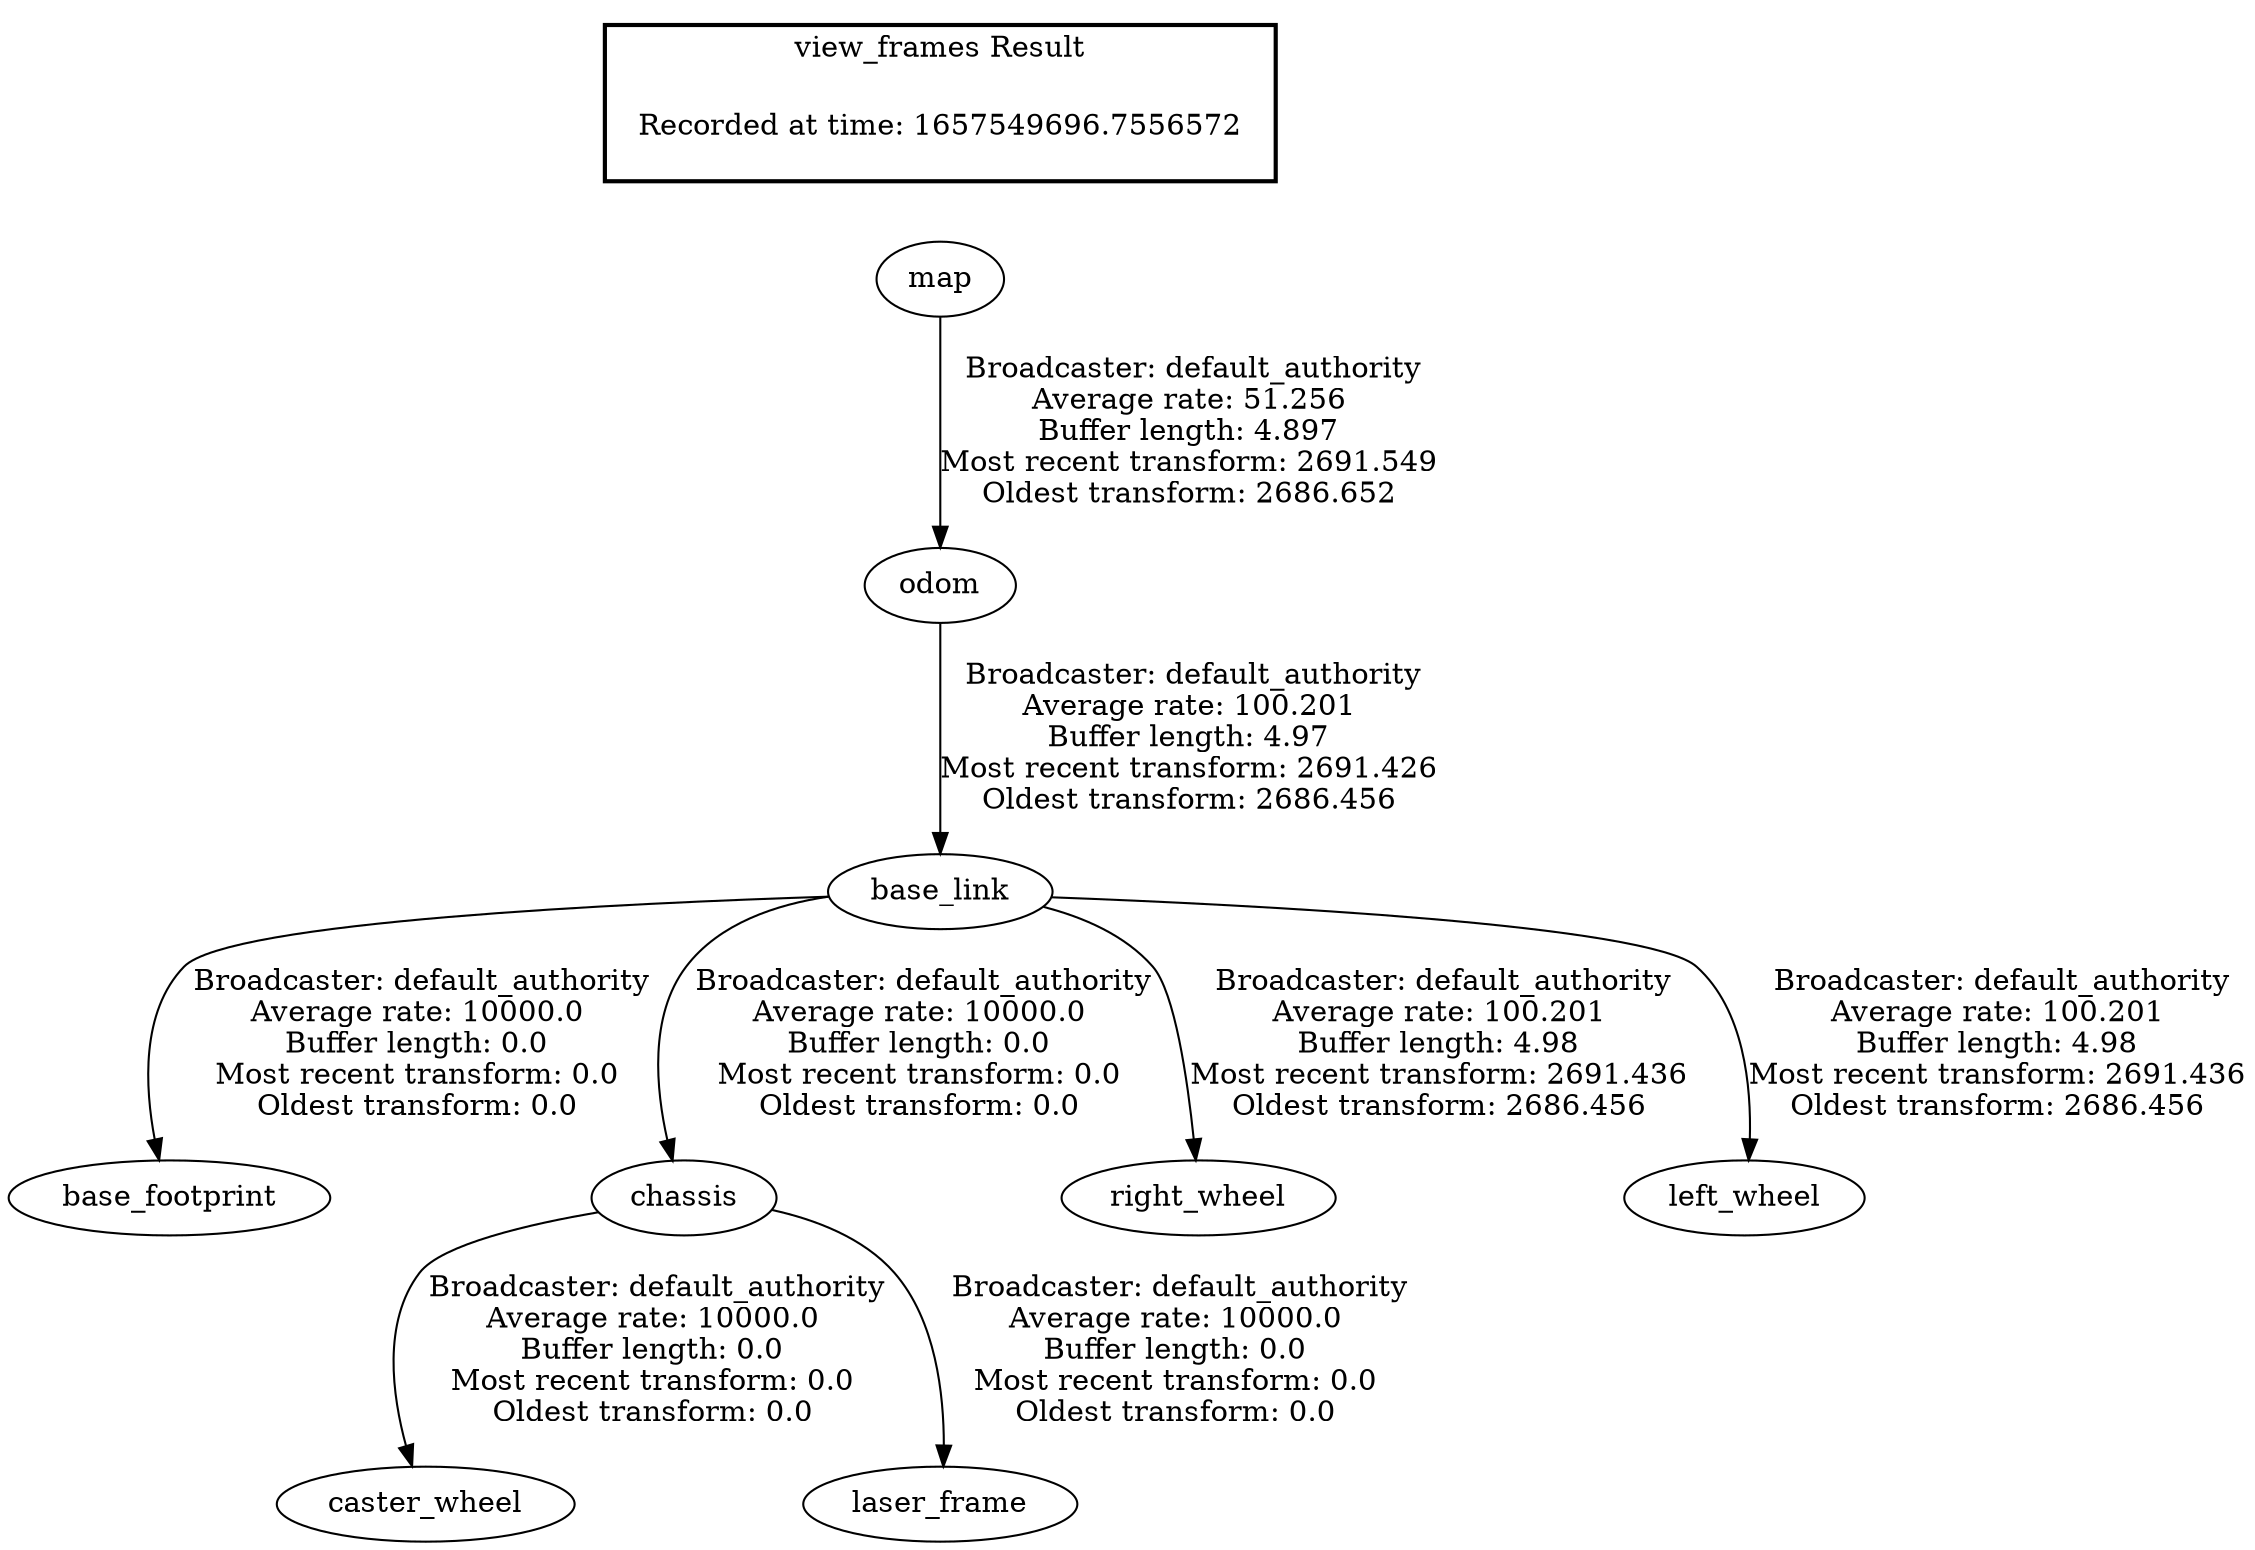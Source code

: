 digraph G {
"map" -> "odom"[label=" Broadcaster: default_authority\nAverage rate: 51.256\nBuffer length: 4.897\nMost recent transform: 2691.549\nOldest transform: 2686.652\n"];
"base_link" -> "base_footprint"[label=" Broadcaster: default_authority\nAverage rate: 10000.0\nBuffer length: 0.0\nMost recent transform: 0.0\nOldest transform: 0.0\n"];
"odom" -> "base_link"[label=" Broadcaster: default_authority\nAverage rate: 100.201\nBuffer length: 4.97\nMost recent transform: 2691.426\nOldest transform: 2686.456\n"];
"chassis" -> "caster_wheel"[label=" Broadcaster: default_authority\nAverage rate: 10000.0\nBuffer length: 0.0\nMost recent transform: 0.0\nOldest transform: 0.0\n"];
"base_link" -> "chassis"[label=" Broadcaster: default_authority\nAverage rate: 10000.0\nBuffer length: 0.0\nMost recent transform: 0.0\nOldest transform: 0.0\n"];
"chassis" -> "laser_frame"[label=" Broadcaster: default_authority\nAverage rate: 10000.0\nBuffer length: 0.0\nMost recent transform: 0.0\nOldest transform: 0.0\n"];
"base_link" -> "right_wheel"[label=" Broadcaster: default_authority\nAverage rate: 100.201\nBuffer length: 4.98\nMost recent transform: 2691.436\nOldest transform: 2686.456\n"];
"base_link" -> "left_wheel"[label=" Broadcaster: default_authority\nAverage rate: 100.201\nBuffer length: 4.98\nMost recent transform: 2691.436\nOldest transform: 2686.456\n"];
edge [style=invis];
 subgraph cluster_legend { style=bold; color=black; label ="view_frames Result";
"Recorded at time: 1657549696.7556572"[ shape=plaintext ] ;
}->"map";
}